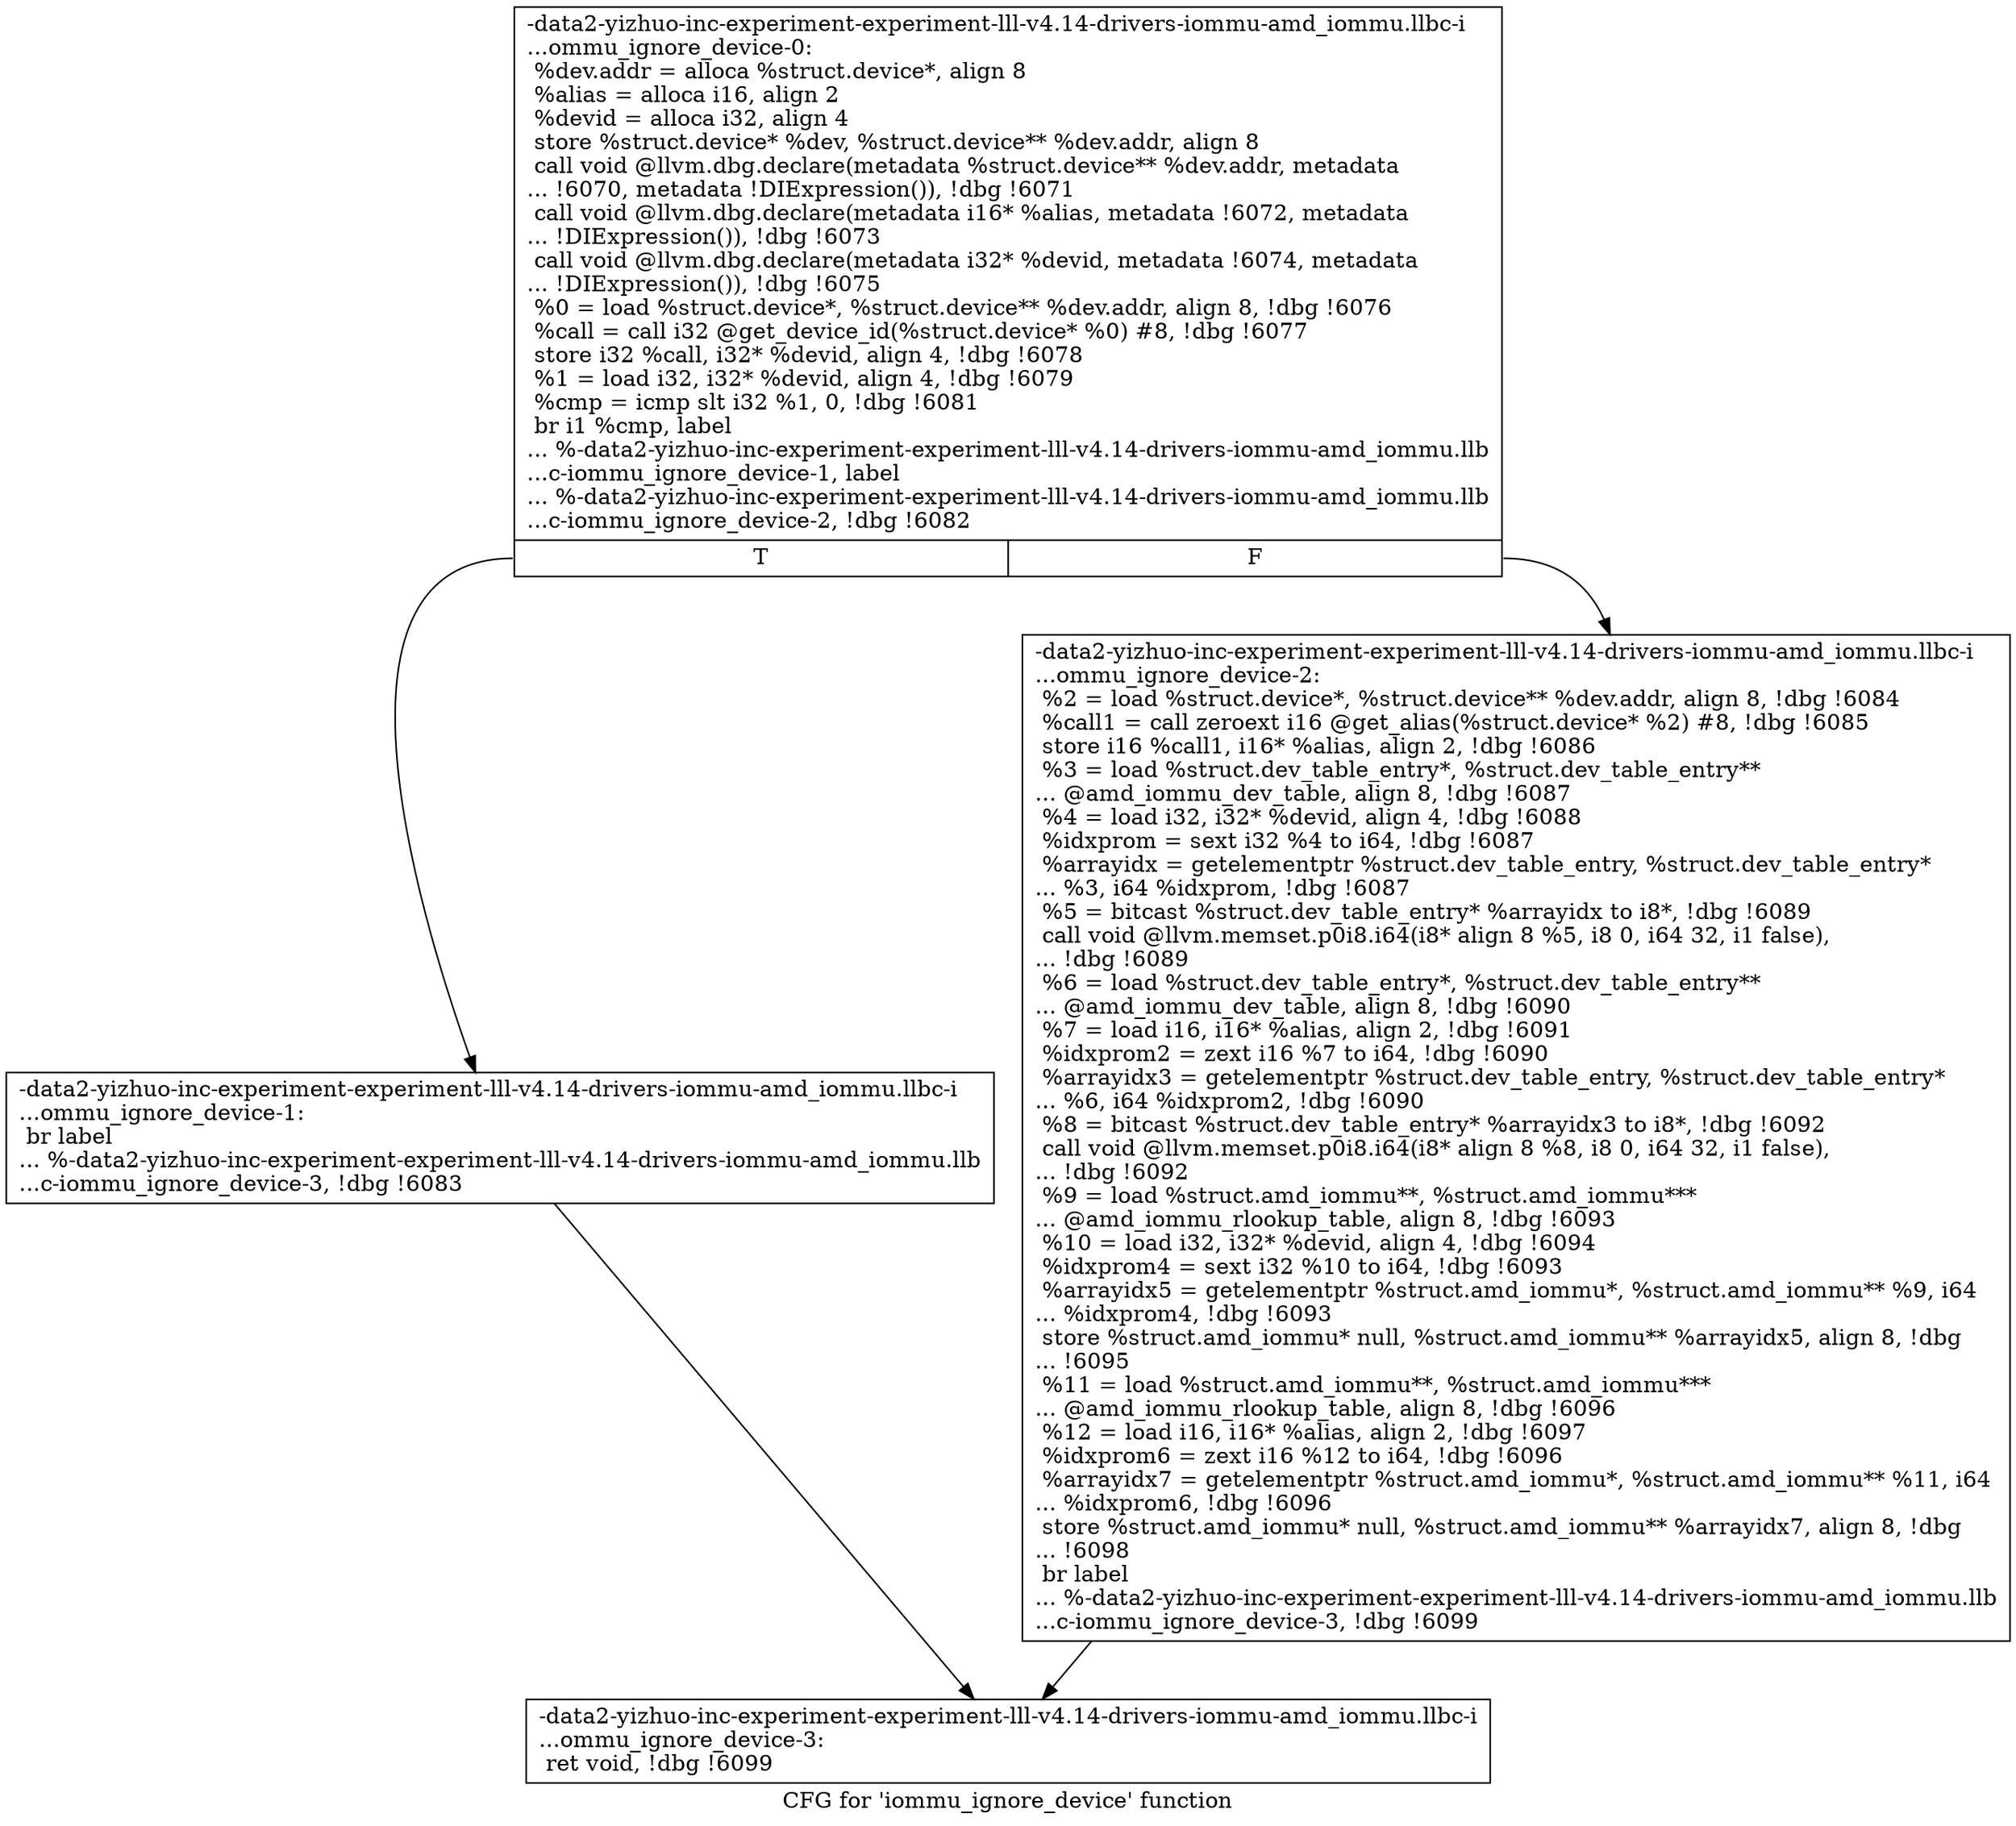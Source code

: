 digraph "CFG for 'iommu_ignore_device' function" {
	label="CFG for 'iommu_ignore_device' function";

	Node0x561b94843dc0 [shape=record,label="{-data2-yizhuo-inc-experiment-experiment-lll-v4.14-drivers-iommu-amd_iommu.llbc-i\l...ommu_ignore_device-0:\l  %dev.addr = alloca %struct.device*, align 8\l  %alias = alloca i16, align 2\l  %devid = alloca i32, align 4\l  store %struct.device* %dev, %struct.device** %dev.addr, align 8\l  call void @llvm.dbg.declare(metadata %struct.device** %dev.addr, metadata\l... !6070, metadata !DIExpression()), !dbg !6071\l  call void @llvm.dbg.declare(metadata i16* %alias, metadata !6072, metadata\l... !DIExpression()), !dbg !6073\l  call void @llvm.dbg.declare(metadata i32* %devid, metadata !6074, metadata\l... !DIExpression()), !dbg !6075\l  %0 = load %struct.device*, %struct.device** %dev.addr, align 8, !dbg !6076\l  %call = call i32 @get_device_id(%struct.device* %0) #8, !dbg !6077\l  store i32 %call, i32* %devid, align 4, !dbg !6078\l  %1 = load i32, i32* %devid, align 4, !dbg !6079\l  %cmp = icmp slt i32 %1, 0, !dbg !6081\l  br i1 %cmp, label\l... %-data2-yizhuo-inc-experiment-experiment-lll-v4.14-drivers-iommu-amd_iommu.llb\l...c-iommu_ignore_device-1, label\l... %-data2-yizhuo-inc-experiment-experiment-lll-v4.14-drivers-iommu-amd_iommu.llb\l...c-iommu_ignore_device-2, !dbg !6082\l|{<s0>T|<s1>F}}"];
	Node0x561b94843dc0:s0 -> Node0x561b94845af0;
	Node0x561b94843dc0:s1 -> Node0x561b94845b40;
	Node0x561b94845af0 [shape=record,label="{-data2-yizhuo-inc-experiment-experiment-lll-v4.14-drivers-iommu-amd_iommu.llbc-i\l...ommu_ignore_device-1: \l  br label\l... %-data2-yizhuo-inc-experiment-experiment-lll-v4.14-drivers-iommu-amd_iommu.llb\l...c-iommu_ignore_device-3, !dbg !6083\l}"];
	Node0x561b94845af0 -> Node0x561b94845b90;
	Node0x561b94845b40 [shape=record,label="{-data2-yizhuo-inc-experiment-experiment-lll-v4.14-drivers-iommu-amd_iommu.llbc-i\l...ommu_ignore_device-2: \l  %2 = load %struct.device*, %struct.device** %dev.addr, align 8, !dbg !6084\l  %call1 = call zeroext i16 @get_alias(%struct.device* %2) #8, !dbg !6085\l  store i16 %call1, i16* %alias, align 2, !dbg !6086\l  %3 = load %struct.dev_table_entry*, %struct.dev_table_entry**\l... @amd_iommu_dev_table, align 8, !dbg !6087\l  %4 = load i32, i32* %devid, align 4, !dbg !6088\l  %idxprom = sext i32 %4 to i64, !dbg !6087\l  %arrayidx = getelementptr %struct.dev_table_entry, %struct.dev_table_entry*\l... %3, i64 %idxprom, !dbg !6087\l  %5 = bitcast %struct.dev_table_entry* %arrayidx to i8*, !dbg !6089\l  call void @llvm.memset.p0i8.i64(i8* align 8 %5, i8 0, i64 32, i1 false),\l... !dbg !6089\l  %6 = load %struct.dev_table_entry*, %struct.dev_table_entry**\l... @amd_iommu_dev_table, align 8, !dbg !6090\l  %7 = load i16, i16* %alias, align 2, !dbg !6091\l  %idxprom2 = zext i16 %7 to i64, !dbg !6090\l  %arrayidx3 = getelementptr %struct.dev_table_entry, %struct.dev_table_entry*\l... %6, i64 %idxprom2, !dbg !6090\l  %8 = bitcast %struct.dev_table_entry* %arrayidx3 to i8*, !dbg !6092\l  call void @llvm.memset.p0i8.i64(i8* align 8 %8, i8 0, i64 32, i1 false),\l... !dbg !6092\l  %9 = load %struct.amd_iommu**, %struct.amd_iommu***\l... @amd_iommu_rlookup_table, align 8, !dbg !6093\l  %10 = load i32, i32* %devid, align 4, !dbg !6094\l  %idxprom4 = sext i32 %10 to i64, !dbg !6093\l  %arrayidx5 = getelementptr %struct.amd_iommu*, %struct.amd_iommu** %9, i64\l... %idxprom4, !dbg !6093\l  store %struct.amd_iommu* null, %struct.amd_iommu** %arrayidx5, align 8, !dbg\l... !6095\l  %11 = load %struct.amd_iommu**, %struct.amd_iommu***\l... @amd_iommu_rlookup_table, align 8, !dbg !6096\l  %12 = load i16, i16* %alias, align 2, !dbg !6097\l  %idxprom6 = zext i16 %12 to i64, !dbg !6096\l  %arrayidx7 = getelementptr %struct.amd_iommu*, %struct.amd_iommu** %11, i64\l... %idxprom6, !dbg !6096\l  store %struct.amd_iommu* null, %struct.amd_iommu** %arrayidx7, align 8, !dbg\l... !6098\l  br label\l... %-data2-yizhuo-inc-experiment-experiment-lll-v4.14-drivers-iommu-amd_iommu.llb\l...c-iommu_ignore_device-3, !dbg !6099\l}"];
	Node0x561b94845b40 -> Node0x561b94845b90;
	Node0x561b94845b90 [shape=record,label="{-data2-yizhuo-inc-experiment-experiment-lll-v4.14-drivers-iommu-amd_iommu.llbc-i\l...ommu_ignore_device-3: \l  ret void, !dbg !6099\l}"];
}
